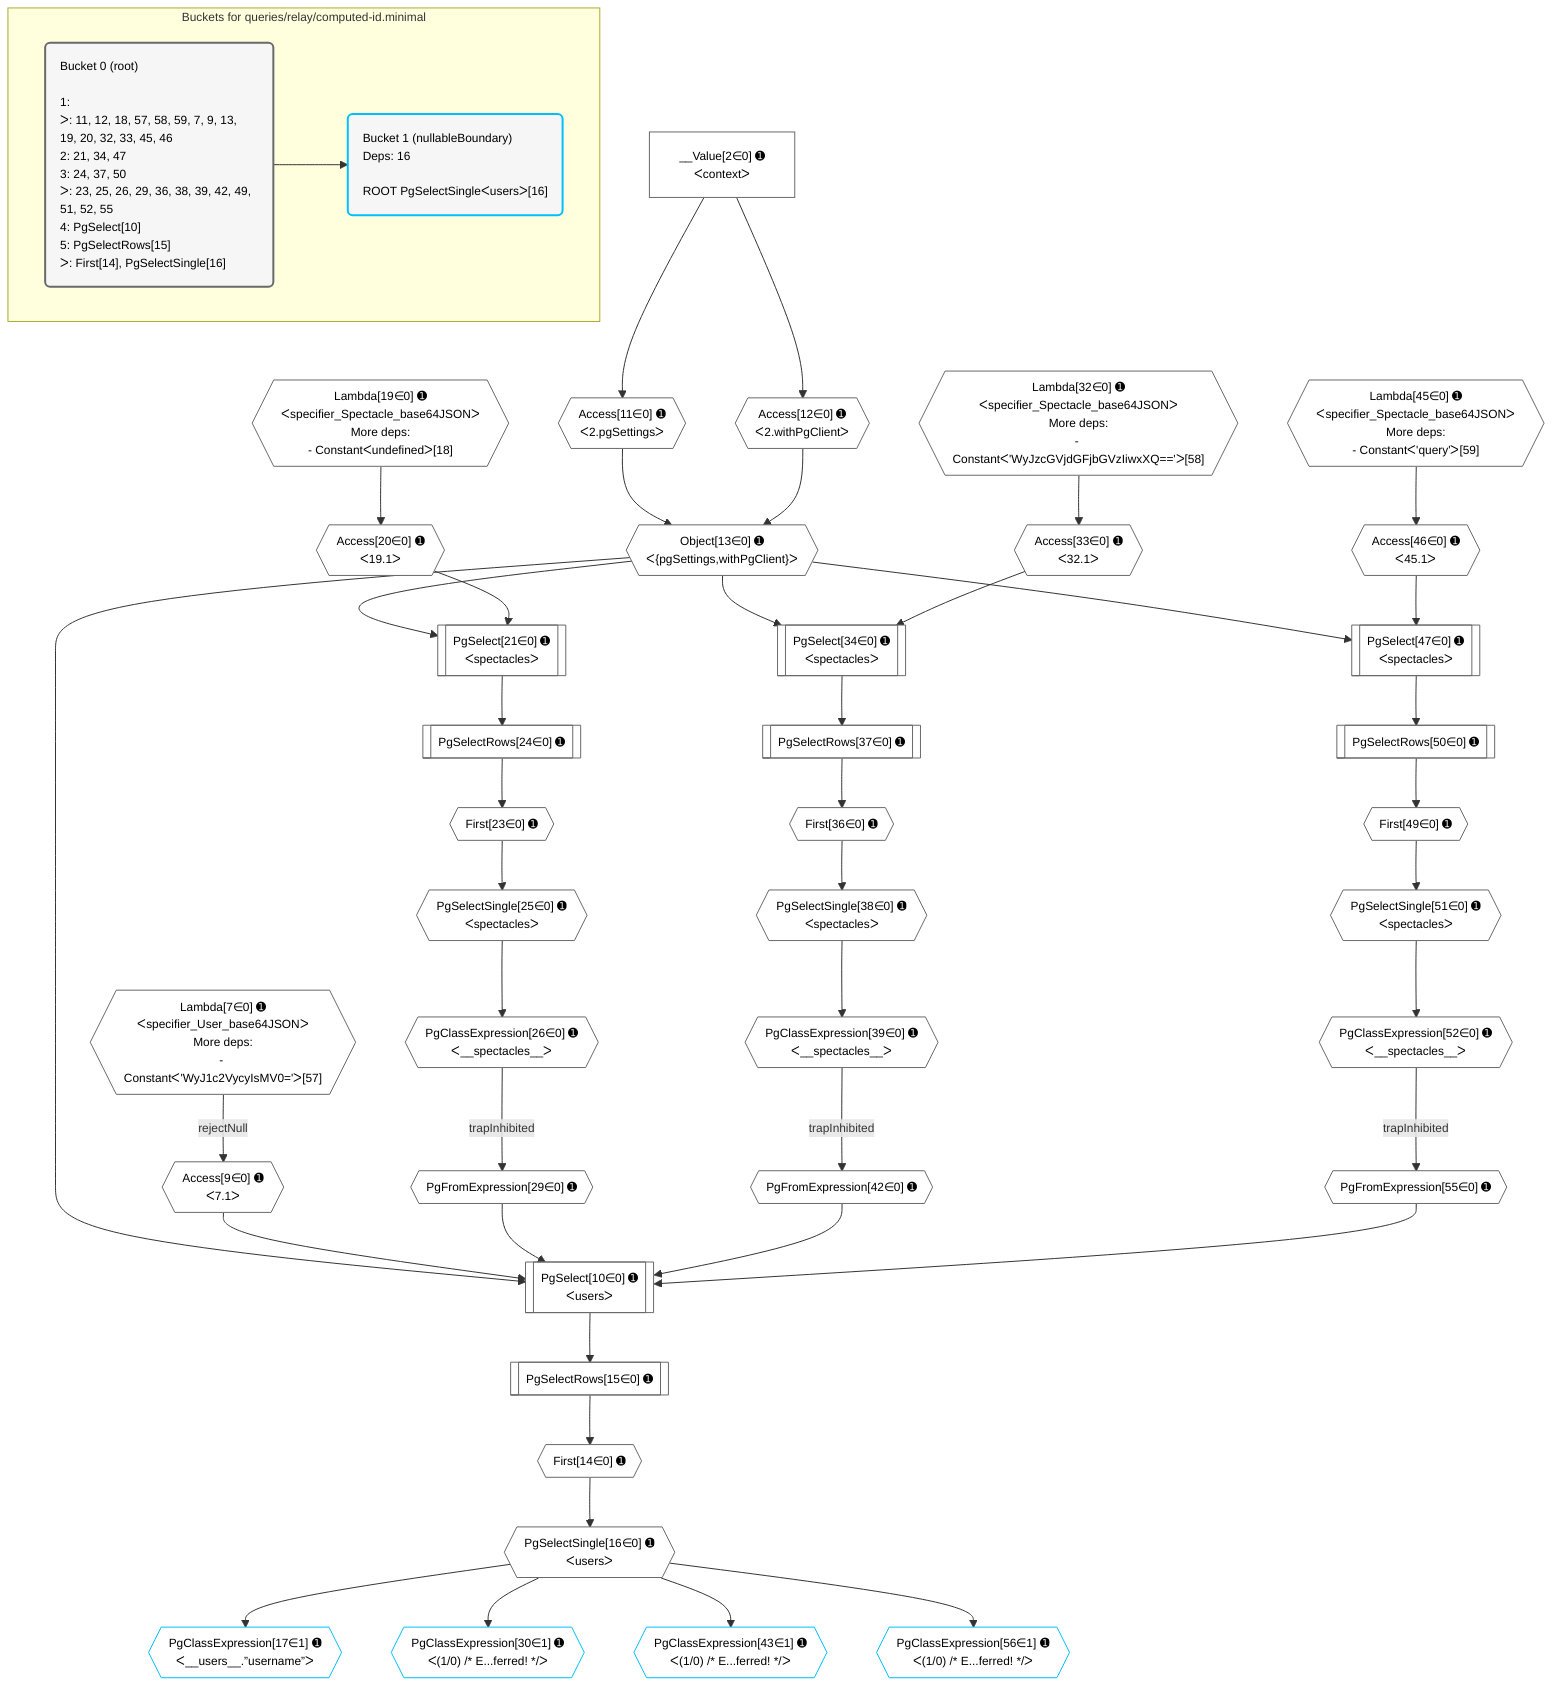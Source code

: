 %%{init: {'themeVariables': { 'fontSize': '12px'}}}%%
graph TD
    classDef path fill:#eee,stroke:#000,color:#000
    classDef plan fill:#fff,stroke-width:1px,color:#000
    classDef itemplan fill:#fff,stroke-width:2px,color:#000
    classDef unbatchedplan fill:#dff,stroke-width:1px,color:#000
    classDef sideeffectplan fill:#fcc,stroke-width:2px,color:#000
    classDef bucket fill:#f6f6f6,color:#000,stroke-width:2px,text-align:left

    subgraph "Buckets for queries/relay/computed-id.minimal"
    Bucket0("Bucket 0 (root)<br /><br />1: <br />ᐳ: 11, 12, 18, 57, 58, 59, 7, 9, 13, 19, 20, 32, 33, 45, 46<br />2: 21, 34, 47<br />3: 24, 37, 50<br />ᐳ: 23, 25, 26, 29, 36, 38, 39, 42, 49, 51, 52, 55<br />4: PgSelect[10]<br />5: PgSelectRows[15]<br />ᐳ: First[14], PgSelectSingle[16]"):::bucket
    Bucket1("Bucket 1 (nullableBoundary)<br />Deps: 16<br /><br />ROOT PgSelectSingleᐸusersᐳ[16]"):::bucket
    end
    Bucket0 --> Bucket1

    %% plan dependencies
    PgSelect10[["PgSelect[10∈0] ➊<br />ᐸusersᐳ"]]:::plan
    Object13{{"Object[13∈0] ➊<br />ᐸ{pgSettings,withPgClient}ᐳ"}}:::plan
    Access9{{"Access[9∈0] ➊<br />ᐸ7.1ᐳ"}}:::plan
    PgFromExpression29{{"PgFromExpression[29∈0] ➊"}}:::plan
    PgFromExpression42{{"PgFromExpression[42∈0] ➊"}}:::plan
    PgFromExpression55{{"PgFromExpression[55∈0] ➊"}}:::plan
    Object13 & Access9 & PgFromExpression29 & PgFromExpression42 & PgFromExpression55 --> PgSelect10
    Access11{{"Access[11∈0] ➊<br />ᐸ2.pgSettingsᐳ"}}:::plan
    Access12{{"Access[12∈0] ➊<br />ᐸ2.withPgClientᐳ"}}:::plan
    Access11 & Access12 --> Object13
    PgSelect21[["PgSelect[21∈0] ➊<br />ᐸspectaclesᐳ"]]:::plan
    Access20{{"Access[20∈0] ➊<br />ᐸ19.1ᐳ"}}:::plan
    Object13 & Access20 --> PgSelect21
    PgSelect34[["PgSelect[34∈0] ➊<br />ᐸspectaclesᐳ"]]:::plan
    Access33{{"Access[33∈0] ➊<br />ᐸ32.1ᐳ"}}:::plan
    Object13 & Access33 --> PgSelect34
    PgSelect47[["PgSelect[47∈0] ➊<br />ᐸspectaclesᐳ"]]:::plan
    Access46{{"Access[46∈0] ➊<br />ᐸ45.1ᐳ"}}:::plan
    Object13 & Access46 --> PgSelect47
    Lambda7{{"Lambda[7∈0] ➊<br />ᐸspecifier_User_base64JSONᐳ<br />More deps:<br />- Constantᐸ'WyJ1c2VycyIsMV0='ᐳ[57]"}}:::plan
    Lambda7 -->|rejectNull| Access9
    __Value2["__Value[2∈0] ➊<br />ᐸcontextᐳ"]:::plan
    __Value2 --> Access11
    __Value2 --> Access12
    First14{{"First[14∈0] ➊"}}:::plan
    PgSelectRows15[["PgSelectRows[15∈0] ➊"]]:::plan
    PgSelectRows15 --> First14
    PgSelect10 --> PgSelectRows15
    PgSelectSingle16{{"PgSelectSingle[16∈0] ➊<br />ᐸusersᐳ"}}:::plan
    First14 --> PgSelectSingle16
    Lambda19{{"Lambda[19∈0] ➊<br />ᐸspecifier_Spectacle_base64JSONᐳ<br />More deps:<br />- Constantᐸundefinedᐳ[18]"}}:::plan
    Lambda19 --> Access20
    First23{{"First[23∈0] ➊"}}:::plan
    PgSelectRows24[["PgSelectRows[24∈0] ➊"]]:::plan
    PgSelectRows24 --> First23
    PgSelect21 --> PgSelectRows24
    PgSelectSingle25{{"PgSelectSingle[25∈0] ➊<br />ᐸspectaclesᐳ"}}:::plan
    First23 --> PgSelectSingle25
    PgClassExpression26{{"PgClassExpression[26∈0] ➊<br />ᐸ__spectacles__ᐳ"}}:::plan
    PgSelectSingle25 --> PgClassExpression26
    PgClassExpression26 -->|trapInhibited| PgFromExpression29
    Lambda32{{"Lambda[32∈0] ➊<br />ᐸspecifier_Spectacle_base64JSONᐳ<br />More deps:<br />- Constantᐸ'WyJzcGVjdGFjbGVzIiwxXQ=='ᐳ[58]"}}:::plan
    Lambda32 --> Access33
    First36{{"First[36∈0] ➊"}}:::plan
    PgSelectRows37[["PgSelectRows[37∈0] ➊"]]:::plan
    PgSelectRows37 --> First36
    PgSelect34 --> PgSelectRows37
    PgSelectSingle38{{"PgSelectSingle[38∈0] ➊<br />ᐸspectaclesᐳ"}}:::plan
    First36 --> PgSelectSingle38
    PgClassExpression39{{"PgClassExpression[39∈0] ➊<br />ᐸ__spectacles__ᐳ"}}:::plan
    PgSelectSingle38 --> PgClassExpression39
    PgClassExpression39 -->|trapInhibited| PgFromExpression42
    Lambda45{{"Lambda[45∈0] ➊<br />ᐸspecifier_Spectacle_base64JSONᐳ<br />More deps:<br />- Constantᐸ'query'ᐳ[59]"}}:::plan
    Lambda45 --> Access46
    First49{{"First[49∈0] ➊"}}:::plan
    PgSelectRows50[["PgSelectRows[50∈0] ➊"]]:::plan
    PgSelectRows50 --> First49
    PgSelect47 --> PgSelectRows50
    PgSelectSingle51{{"PgSelectSingle[51∈0] ➊<br />ᐸspectaclesᐳ"}}:::plan
    First49 --> PgSelectSingle51
    PgClassExpression52{{"PgClassExpression[52∈0] ➊<br />ᐸ__spectacles__ᐳ"}}:::plan
    PgSelectSingle51 --> PgClassExpression52
    PgClassExpression52 -->|trapInhibited| PgFromExpression55
    PgClassExpression17{{"PgClassExpression[17∈1] ➊<br />ᐸ__users__.”username”ᐳ"}}:::plan
    PgSelectSingle16 --> PgClassExpression17
    PgClassExpression30{{"PgClassExpression[30∈1] ➊<br />ᐸ(1/0) /* E...ferred! */ᐳ"}}:::plan
    PgSelectSingle16 --> PgClassExpression30
    PgClassExpression43{{"PgClassExpression[43∈1] ➊<br />ᐸ(1/0) /* E...ferred! */ᐳ"}}:::plan
    PgSelectSingle16 --> PgClassExpression43
    PgClassExpression56{{"PgClassExpression[56∈1] ➊<br />ᐸ(1/0) /* E...ferred! */ᐳ"}}:::plan
    PgSelectSingle16 --> PgClassExpression56

    %% define steps
    classDef bucket0 stroke:#696969
    class Bucket0,__Value2,Lambda7,Access9,PgSelect10,Access11,Access12,Object13,First14,PgSelectRows15,PgSelectSingle16,Lambda19,Access20,PgSelect21,First23,PgSelectRows24,PgSelectSingle25,PgClassExpression26,PgFromExpression29,Lambda32,Access33,PgSelect34,First36,PgSelectRows37,PgSelectSingle38,PgClassExpression39,PgFromExpression42,Lambda45,Access46,PgSelect47,First49,PgSelectRows50,PgSelectSingle51,PgClassExpression52,PgFromExpression55 bucket0
    classDef bucket1 stroke:#00bfff
    class Bucket1,PgClassExpression17,PgClassExpression30,PgClassExpression43,PgClassExpression56 bucket1